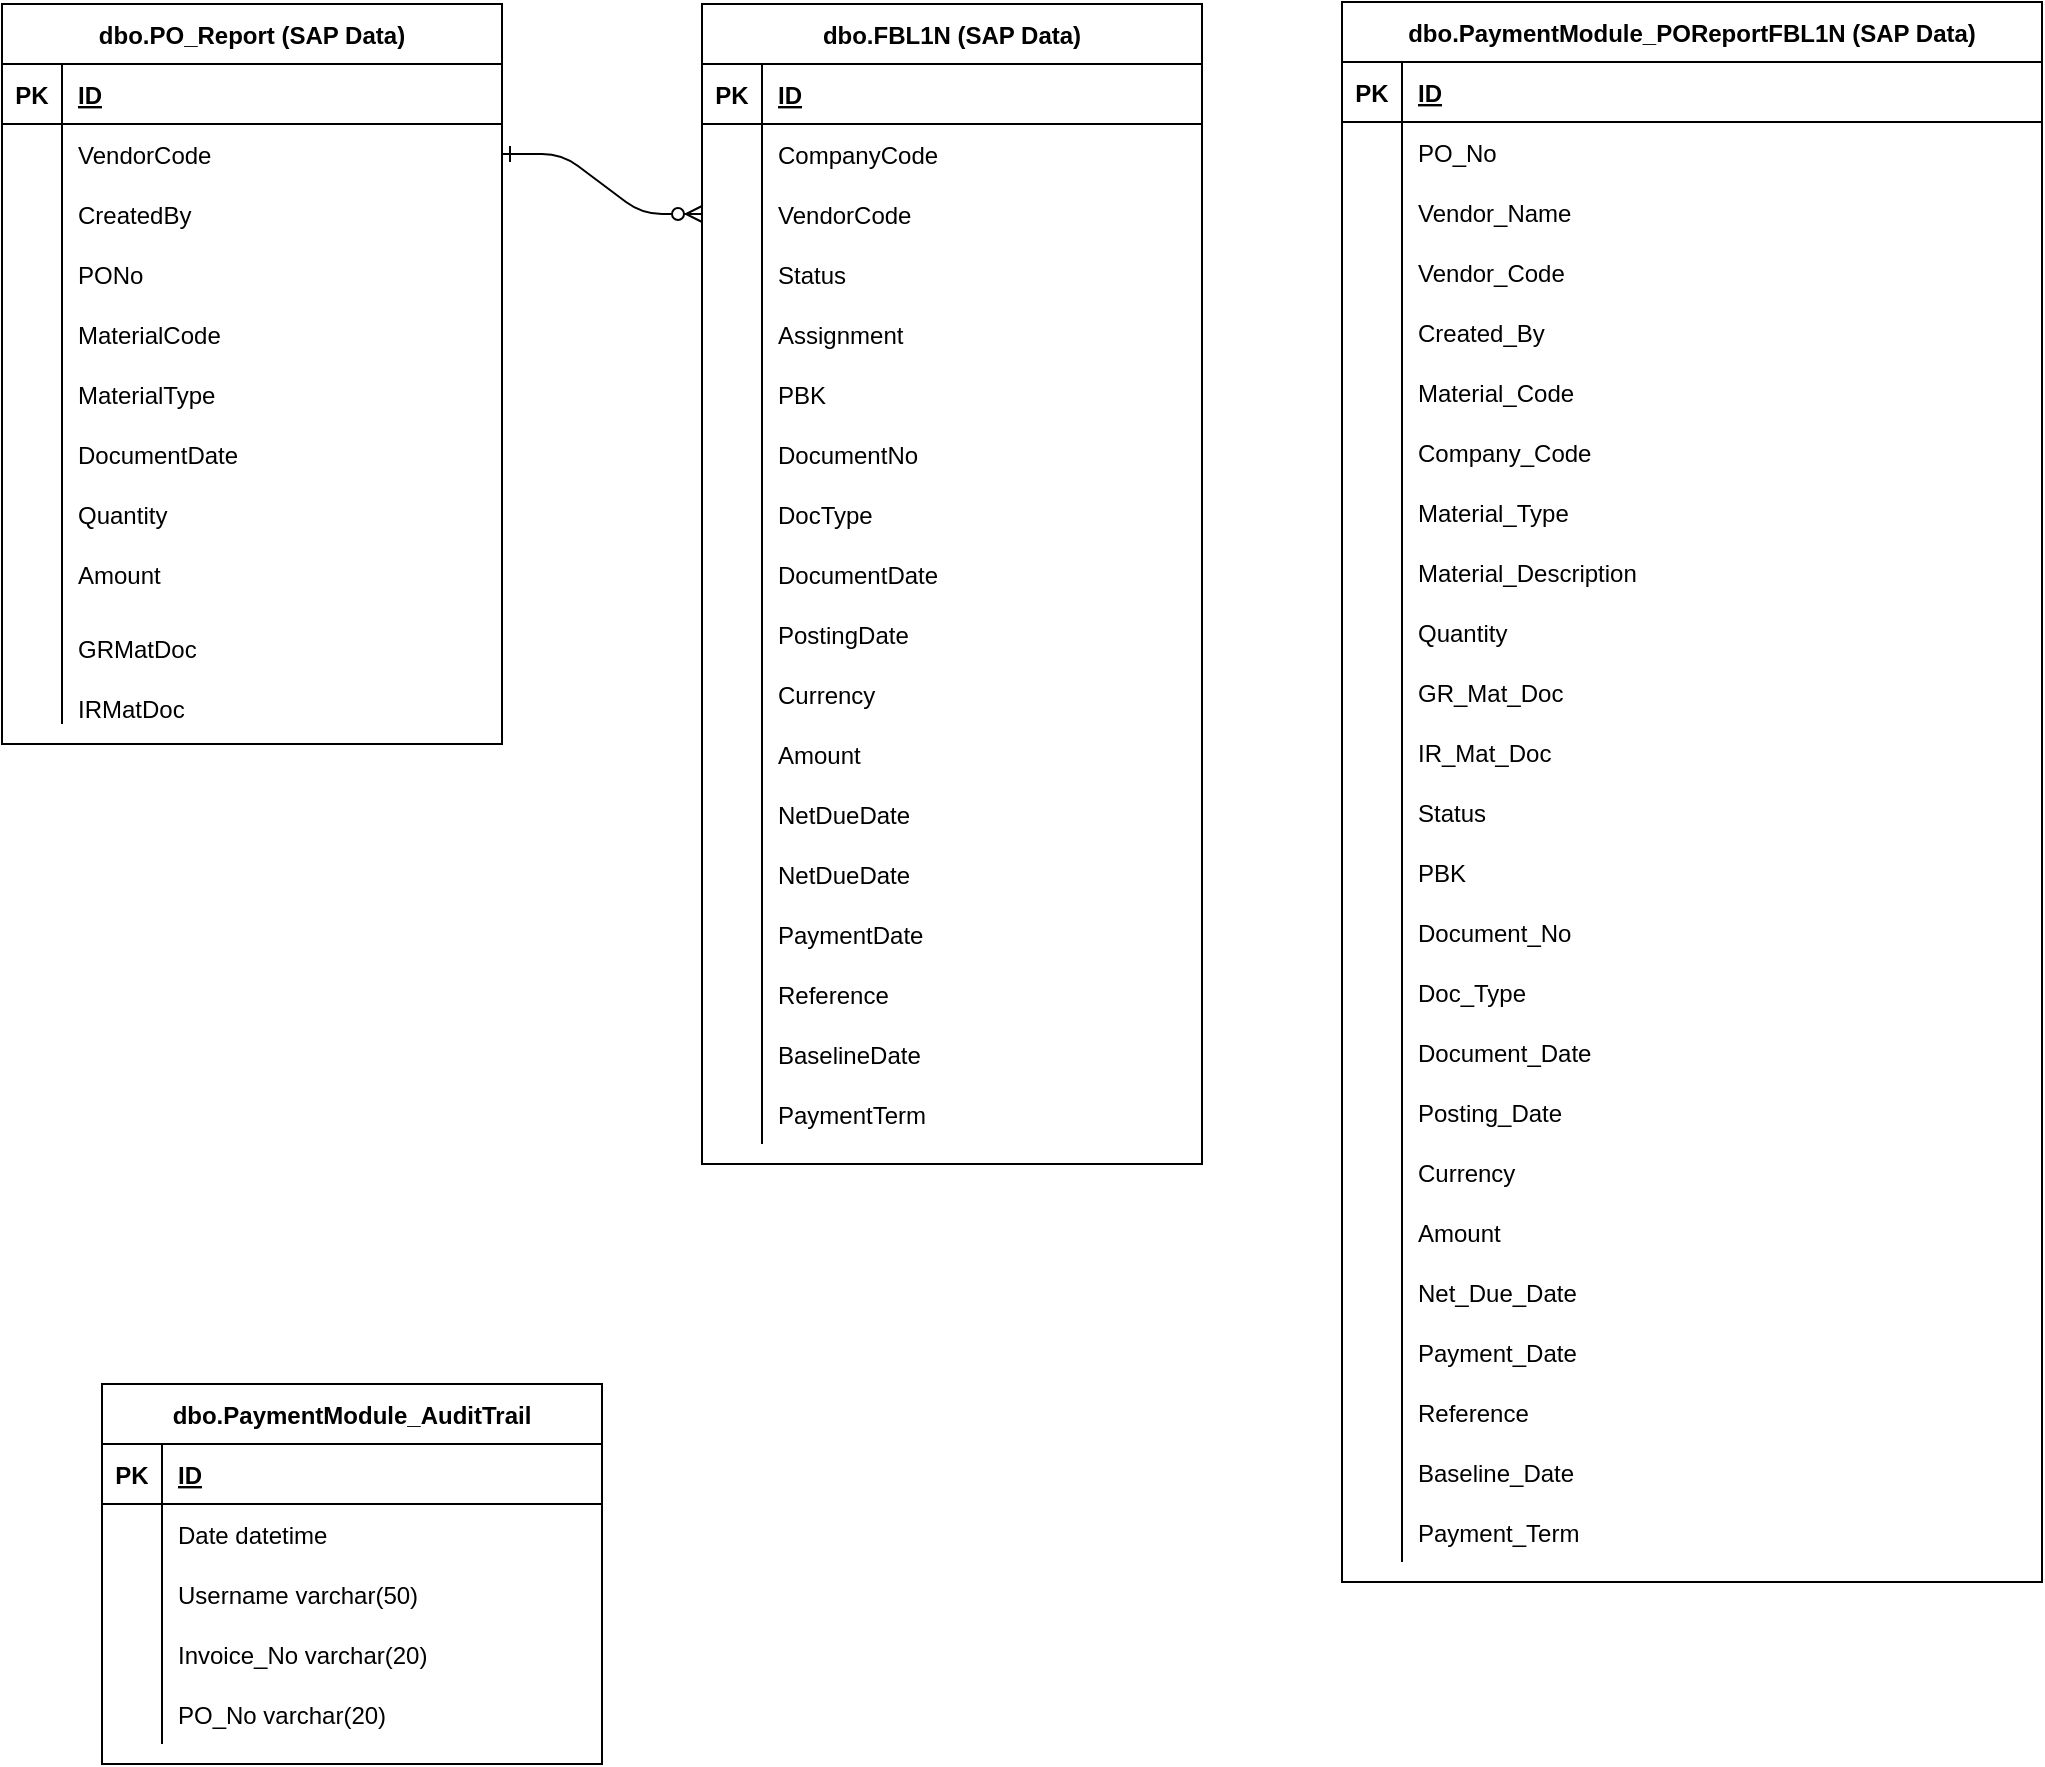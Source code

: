 <mxfile version="20.5.1" type="github">
  <diagram id="R2lEEEUBdFMjLlhIrx00" name="Page-1">
    <mxGraphModel dx="1248" dy="611" grid="1" gridSize="10" guides="1" tooltips="1" connect="1" arrows="1" fold="1" page="1" pageScale="1" pageWidth="850" pageHeight="1100" math="0" shadow="0" extFonts="Permanent Marker^https://fonts.googleapis.com/css?family=Permanent+Marker">
      <root>
        <mxCell id="0" />
        <mxCell id="1" parent="0" />
        <mxCell id="C-vyLk0tnHw3VtMMgP7b-23" value="dbo.PaymentModule_AuditTrail" style="shape=table;startSize=30;container=1;collapsible=1;childLayout=tableLayout;fixedRows=1;rowLines=0;fontStyle=1;align=center;resizeLast=1;" parent="1" vertex="1">
          <mxGeometry x="70" y="710" width="250" height="190" as="geometry" />
        </mxCell>
        <mxCell id="C-vyLk0tnHw3VtMMgP7b-24" value="" style="shape=partialRectangle;collapsible=0;dropTarget=0;pointerEvents=0;fillColor=none;points=[[0,0.5],[1,0.5]];portConstraint=eastwest;top=0;left=0;right=0;bottom=1;" parent="C-vyLk0tnHw3VtMMgP7b-23" vertex="1">
          <mxGeometry y="30" width="250" height="30" as="geometry" />
        </mxCell>
        <mxCell id="C-vyLk0tnHw3VtMMgP7b-25" value="PK" style="shape=partialRectangle;overflow=hidden;connectable=0;fillColor=none;top=0;left=0;bottom=0;right=0;fontStyle=1;" parent="C-vyLk0tnHw3VtMMgP7b-24" vertex="1">
          <mxGeometry width="30" height="30" as="geometry">
            <mxRectangle width="30" height="30" as="alternateBounds" />
          </mxGeometry>
        </mxCell>
        <mxCell id="C-vyLk0tnHw3VtMMgP7b-26" value="ID" style="shape=partialRectangle;overflow=hidden;connectable=0;fillColor=none;top=0;left=0;bottom=0;right=0;align=left;spacingLeft=6;fontStyle=5;" parent="C-vyLk0tnHw3VtMMgP7b-24" vertex="1">
          <mxGeometry x="30" width="220" height="30" as="geometry">
            <mxRectangle width="220" height="30" as="alternateBounds" />
          </mxGeometry>
        </mxCell>
        <mxCell id="JhXt-5PbK50FJARaPi_n-2" value="" style="shape=partialRectangle;collapsible=0;dropTarget=0;pointerEvents=0;fillColor=none;points=[[0,0.5],[1,0.5]];portConstraint=eastwest;top=0;left=0;right=0;bottom=0;" parent="C-vyLk0tnHw3VtMMgP7b-23" vertex="1">
          <mxGeometry y="60" width="250" height="30" as="geometry" />
        </mxCell>
        <mxCell id="JhXt-5PbK50FJARaPi_n-3" value="" style="shape=partialRectangle;overflow=hidden;connectable=0;fillColor=none;top=0;left=0;bottom=0;right=0;" parent="JhXt-5PbK50FJARaPi_n-2" vertex="1">
          <mxGeometry width="30" height="30" as="geometry">
            <mxRectangle width="30" height="30" as="alternateBounds" />
          </mxGeometry>
        </mxCell>
        <mxCell id="JhXt-5PbK50FJARaPi_n-4" value="Date datetime" style="shape=partialRectangle;overflow=hidden;connectable=0;fillColor=none;top=0;left=0;bottom=0;right=0;align=left;spacingLeft=6;" parent="JhXt-5PbK50FJARaPi_n-2" vertex="1">
          <mxGeometry x="30" width="220" height="30" as="geometry">
            <mxRectangle width="220" height="30" as="alternateBounds" />
          </mxGeometry>
        </mxCell>
        <mxCell id="JhXt-5PbK50FJARaPi_n-5" value="" style="shape=partialRectangle;collapsible=0;dropTarget=0;pointerEvents=0;fillColor=none;points=[[0,0.5],[1,0.5]];portConstraint=eastwest;top=0;left=0;right=0;bottom=0;" parent="C-vyLk0tnHw3VtMMgP7b-23" vertex="1">
          <mxGeometry y="90" width="250" height="30" as="geometry" />
        </mxCell>
        <mxCell id="JhXt-5PbK50FJARaPi_n-6" value="" style="shape=partialRectangle;overflow=hidden;connectable=0;fillColor=none;top=0;left=0;bottom=0;right=0;" parent="JhXt-5PbK50FJARaPi_n-5" vertex="1">
          <mxGeometry width="30" height="30" as="geometry">
            <mxRectangle width="30" height="30" as="alternateBounds" />
          </mxGeometry>
        </mxCell>
        <mxCell id="JhXt-5PbK50FJARaPi_n-7" value="Username varchar(50)" style="shape=partialRectangle;overflow=hidden;connectable=0;fillColor=none;top=0;left=0;bottom=0;right=0;align=left;spacingLeft=6;" parent="JhXt-5PbK50FJARaPi_n-5" vertex="1">
          <mxGeometry x="30" width="220" height="30" as="geometry">
            <mxRectangle width="220" height="30" as="alternateBounds" />
          </mxGeometry>
        </mxCell>
        <mxCell id="JhXt-5PbK50FJARaPi_n-8" value="" style="shape=partialRectangle;collapsible=0;dropTarget=0;pointerEvents=0;fillColor=none;points=[[0,0.5],[1,0.5]];portConstraint=eastwest;top=0;left=0;right=0;bottom=0;" parent="C-vyLk0tnHw3VtMMgP7b-23" vertex="1">
          <mxGeometry y="120" width="250" height="30" as="geometry" />
        </mxCell>
        <mxCell id="JhXt-5PbK50FJARaPi_n-9" value="" style="shape=partialRectangle;overflow=hidden;connectable=0;fillColor=none;top=0;left=0;bottom=0;right=0;" parent="JhXt-5PbK50FJARaPi_n-8" vertex="1">
          <mxGeometry width="30" height="30" as="geometry">
            <mxRectangle width="30" height="30" as="alternateBounds" />
          </mxGeometry>
        </mxCell>
        <mxCell id="JhXt-5PbK50FJARaPi_n-10" value="Invoice_No varchar(20)" style="shape=partialRectangle;overflow=hidden;connectable=0;fillColor=none;top=0;left=0;bottom=0;right=0;align=left;spacingLeft=6;" parent="JhXt-5PbK50FJARaPi_n-8" vertex="1">
          <mxGeometry x="30" width="220" height="30" as="geometry">
            <mxRectangle width="220" height="30" as="alternateBounds" />
          </mxGeometry>
        </mxCell>
        <mxCell id="JhXt-5PbK50FJARaPi_n-11" value="" style="shape=partialRectangle;collapsible=0;dropTarget=0;pointerEvents=0;fillColor=none;points=[[0,0.5],[1,0.5]];portConstraint=eastwest;top=0;left=0;right=0;bottom=0;" parent="C-vyLk0tnHw3VtMMgP7b-23" vertex="1">
          <mxGeometry y="150" width="250" height="30" as="geometry" />
        </mxCell>
        <mxCell id="JhXt-5PbK50FJARaPi_n-12" value="" style="shape=partialRectangle;overflow=hidden;connectable=0;fillColor=none;top=0;left=0;bottom=0;right=0;" parent="JhXt-5PbK50FJARaPi_n-11" vertex="1">
          <mxGeometry width="30" height="30" as="geometry">
            <mxRectangle width="30" height="30" as="alternateBounds" />
          </mxGeometry>
        </mxCell>
        <mxCell id="JhXt-5PbK50FJARaPi_n-13" value="PO_No varchar(20)" style="shape=partialRectangle;overflow=hidden;connectable=0;fillColor=none;top=0;left=0;bottom=0;right=0;align=left;spacingLeft=6;" parent="JhXt-5PbK50FJARaPi_n-11" vertex="1">
          <mxGeometry x="30" width="220" height="30" as="geometry">
            <mxRectangle width="220" height="30" as="alternateBounds" />
          </mxGeometry>
        </mxCell>
        <mxCell id="FwIzy6FlJB1ONGL9KVnS-1" value="dbo.PO_Report (SAP Data)" style="shape=table;startSize=30;container=1;collapsible=1;childLayout=tableLayout;fixedRows=1;rowLines=0;fontStyle=1;align=center;resizeLast=1;" parent="1" vertex="1">
          <mxGeometry x="20" y="20" width="250" height="370" as="geometry" />
        </mxCell>
        <mxCell id="FwIzy6FlJB1ONGL9KVnS-2" value="" style="shape=partialRectangle;collapsible=0;dropTarget=0;pointerEvents=0;fillColor=none;points=[[0,0.5],[1,0.5]];portConstraint=eastwest;top=0;left=0;right=0;bottom=1;" parent="FwIzy6FlJB1ONGL9KVnS-1" vertex="1">
          <mxGeometry y="30" width="250" height="30" as="geometry" />
        </mxCell>
        <mxCell id="FwIzy6FlJB1ONGL9KVnS-3" value="PK" style="shape=partialRectangle;overflow=hidden;connectable=0;fillColor=none;top=0;left=0;bottom=0;right=0;fontStyle=1;" parent="FwIzy6FlJB1ONGL9KVnS-2" vertex="1">
          <mxGeometry width="30" height="30" as="geometry">
            <mxRectangle width="30" height="30" as="alternateBounds" />
          </mxGeometry>
        </mxCell>
        <mxCell id="FwIzy6FlJB1ONGL9KVnS-4" value="ID" style="shape=partialRectangle;overflow=hidden;connectable=0;fillColor=none;top=0;left=0;bottom=0;right=0;align=left;spacingLeft=6;fontStyle=5;" parent="FwIzy6FlJB1ONGL9KVnS-2" vertex="1">
          <mxGeometry x="30" width="220" height="30" as="geometry">
            <mxRectangle width="220" height="30" as="alternateBounds" />
          </mxGeometry>
        </mxCell>
        <mxCell id="FwIzy6FlJB1ONGL9KVnS-5" value="" style="shape=partialRectangle;collapsible=0;dropTarget=0;pointerEvents=0;fillColor=none;points=[[0,0.5],[1,0.5]];portConstraint=eastwest;top=0;left=0;right=0;bottom=0;" parent="FwIzy6FlJB1ONGL9KVnS-1" vertex="1">
          <mxGeometry y="60" width="250" height="30" as="geometry" />
        </mxCell>
        <mxCell id="FwIzy6FlJB1ONGL9KVnS-6" value="" style="shape=partialRectangle;overflow=hidden;connectable=0;fillColor=none;top=0;left=0;bottom=0;right=0;" parent="FwIzy6FlJB1ONGL9KVnS-5" vertex="1">
          <mxGeometry width="30" height="30" as="geometry">
            <mxRectangle width="30" height="30" as="alternateBounds" />
          </mxGeometry>
        </mxCell>
        <mxCell id="FwIzy6FlJB1ONGL9KVnS-7" value="VendorCode" style="shape=partialRectangle;overflow=hidden;connectable=0;fillColor=none;top=0;left=0;bottom=0;right=0;align=left;spacingLeft=6;" parent="FwIzy6FlJB1ONGL9KVnS-5" vertex="1">
          <mxGeometry x="30" width="220" height="30" as="geometry">
            <mxRectangle width="220" height="30" as="alternateBounds" />
          </mxGeometry>
        </mxCell>
        <mxCell id="FwIzy6FlJB1ONGL9KVnS-9" value="" style="shape=partialRectangle;collapsible=0;dropTarget=0;pointerEvents=0;fillColor=none;points=[[0,0.5],[1,0.5]];portConstraint=eastwest;top=0;left=0;right=0;bottom=0;" parent="FwIzy6FlJB1ONGL9KVnS-1" vertex="1">
          <mxGeometry y="90" width="250" height="30" as="geometry" />
        </mxCell>
        <mxCell id="FwIzy6FlJB1ONGL9KVnS-10" value="" style="shape=partialRectangle;overflow=hidden;connectable=0;fillColor=none;top=0;left=0;bottom=0;right=0;" parent="FwIzy6FlJB1ONGL9KVnS-9" vertex="1">
          <mxGeometry width="30" height="30" as="geometry">
            <mxRectangle width="30" height="30" as="alternateBounds" />
          </mxGeometry>
        </mxCell>
        <mxCell id="FwIzy6FlJB1ONGL9KVnS-11" value="CreatedBy" style="shape=partialRectangle;overflow=hidden;connectable=0;fillColor=none;top=0;left=0;bottom=0;right=0;align=left;spacingLeft=6;" parent="FwIzy6FlJB1ONGL9KVnS-9" vertex="1">
          <mxGeometry x="30" width="220" height="30" as="geometry">
            <mxRectangle width="220" height="30" as="alternateBounds" />
          </mxGeometry>
        </mxCell>
        <mxCell id="FwIzy6FlJB1ONGL9KVnS-12" value="" style="shape=partialRectangle;collapsible=0;dropTarget=0;pointerEvents=0;fillColor=none;points=[[0,0.5],[1,0.5]];portConstraint=eastwest;top=0;left=0;right=0;bottom=0;" parent="FwIzy6FlJB1ONGL9KVnS-1" vertex="1">
          <mxGeometry y="120" width="250" height="30" as="geometry" />
        </mxCell>
        <mxCell id="FwIzy6FlJB1ONGL9KVnS-13" value="" style="shape=partialRectangle;overflow=hidden;connectable=0;fillColor=none;top=0;left=0;bottom=0;right=0;" parent="FwIzy6FlJB1ONGL9KVnS-12" vertex="1">
          <mxGeometry width="30" height="30" as="geometry">
            <mxRectangle width="30" height="30" as="alternateBounds" />
          </mxGeometry>
        </mxCell>
        <mxCell id="FwIzy6FlJB1ONGL9KVnS-14" value="PONo" style="shape=partialRectangle;overflow=hidden;connectable=0;fillColor=none;top=0;left=0;bottom=0;right=0;align=left;spacingLeft=6;" parent="FwIzy6FlJB1ONGL9KVnS-12" vertex="1">
          <mxGeometry x="30" width="220" height="30" as="geometry">
            <mxRectangle width="220" height="30" as="alternateBounds" />
          </mxGeometry>
        </mxCell>
        <mxCell id="FwIzy6FlJB1ONGL9KVnS-15" value="" style="shape=partialRectangle;collapsible=0;dropTarget=0;pointerEvents=0;fillColor=none;points=[[0,0.5],[1,0.5]];portConstraint=eastwest;top=0;left=0;right=0;bottom=0;" parent="FwIzy6FlJB1ONGL9KVnS-1" vertex="1">
          <mxGeometry y="150" width="250" height="30" as="geometry" />
        </mxCell>
        <mxCell id="FwIzy6FlJB1ONGL9KVnS-16" value="" style="shape=partialRectangle;overflow=hidden;connectable=0;fillColor=none;top=0;left=0;bottom=0;right=0;" parent="FwIzy6FlJB1ONGL9KVnS-15" vertex="1">
          <mxGeometry width="30" height="30" as="geometry">
            <mxRectangle width="30" height="30" as="alternateBounds" />
          </mxGeometry>
        </mxCell>
        <mxCell id="FwIzy6FlJB1ONGL9KVnS-17" value="MaterialCode" style="shape=partialRectangle;overflow=hidden;connectable=0;fillColor=none;top=0;left=0;bottom=0;right=0;align=left;spacingLeft=6;" parent="FwIzy6FlJB1ONGL9KVnS-15" vertex="1">
          <mxGeometry x="30" width="220" height="30" as="geometry">
            <mxRectangle width="220" height="30" as="alternateBounds" />
          </mxGeometry>
        </mxCell>
        <mxCell id="FwIzy6FlJB1ONGL9KVnS-18" value="" style="shape=partialRectangle;collapsible=0;dropTarget=0;pointerEvents=0;fillColor=none;points=[[0,0.5],[1,0.5]];portConstraint=eastwest;top=0;left=0;right=0;bottom=0;" parent="FwIzy6FlJB1ONGL9KVnS-1" vertex="1">
          <mxGeometry y="180" width="250" height="30" as="geometry" />
        </mxCell>
        <mxCell id="FwIzy6FlJB1ONGL9KVnS-19" value="" style="shape=partialRectangle;overflow=hidden;connectable=0;fillColor=none;top=0;left=0;bottom=0;right=0;" parent="FwIzy6FlJB1ONGL9KVnS-18" vertex="1">
          <mxGeometry width="30" height="30" as="geometry">
            <mxRectangle width="30" height="30" as="alternateBounds" />
          </mxGeometry>
        </mxCell>
        <mxCell id="FwIzy6FlJB1ONGL9KVnS-20" value="MaterialType" style="shape=partialRectangle;overflow=hidden;connectable=0;fillColor=none;top=0;left=0;bottom=0;right=0;align=left;spacingLeft=6;" parent="FwIzy6FlJB1ONGL9KVnS-18" vertex="1">
          <mxGeometry x="30" width="220" height="30" as="geometry">
            <mxRectangle width="220" height="30" as="alternateBounds" />
          </mxGeometry>
        </mxCell>
        <mxCell id="FwIzy6FlJB1ONGL9KVnS-21" value="" style="shape=partialRectangle;collapsible=0;dropTarget=0;pointerEvents=0;fillColor=none;points=[[0,0.5],[1,0.5]];portConstraint=eastwest;top=0;left=0;right=0;bottom=0;" parent="FwIzy6FlJB1ONGL9KVnS-1" vertex="1">
          <mxGeometry y="210" width="250" height="30" as="geometry" />
        </mxCell>
        <mxCell id="FwIzy6FlJB1ONGL9KVnS-22" value="" style="shape=partialRectangle;overflow=hidden;connectable=0;fillColor=none;top=0;left=0;bottom=0;right=0;" parent="FwIzy6FlJB1ONGL9KVnS-21" vertex="1">
          <mxGeometry width="30" height="30" as="geometry">
            <mxRectangle width="30" height="30" as="alternateBounds" />
          </mxGeometry>
        </mxCell>
        <mxCell id="FwIzy6FlJB1ONGL9KVnS-23" value="DocumentDate" style="shape=partialRectangle;overflow=hidden;connectable=0;fillColor=none;top=0;left=0;bottom=0;right=0;align=left;spacingLeft=6;" parent="FwIzy6FlJB1ONGL9KVnS-21" vertex="1">
          <mxGeometry x="30" width="220" height="30" as="geometry">
            <mxRectangle width="220" height="30" as="alternateBounds" />
          </mxGeometry>
        </mxCell>
        <mxCell id="FwIzy6FlJB1ONGL9KVnS-24" value="" style="shape=partialRectangle;collapsible=0;dropTarget=0;pointerEvents=0;fillColor=none;points=[[0,0.5],[1,0.5]];portConstraint=eastwest;top=0;left=0;right=0;bottom=0;" parent="FwIzy6FlJB1ONGL9KVnS-1" vertex="1">
          <mxGeometry y="240" width="250" height="30" as="geometry" />
        </mxCell>
        <mxCell id="FwIzy6FlJB1ONGL9KVnS-25" value="" style="shape=partialRectangle;overflow=hidden;connectable=0;fillColor=none;top=0;left=0;bottom=0;right=0;" parent="FwIzy6FlJB1ONGL9KVnS-24" vertex="1">
          <mxGeometry width="30" height="30" as="geometry">
            <mxRectangle width="30" height="30" as="alternateBounds" />
          </mxGeometry>
        </mxCell>
        <mxCell id="FwIzy6FlJB1ONGL9KVnS-26" value="Quantity" style="shape=partialRectangle;overflow=hidden;connectable=0;fillColor=none;top=0;left=0;bottom=0;right=0;align=left;spacingLeft=6;" parent="FwIzy6FlJB1ONGL9KVnS-24" vertex="1">
          <mxGeometry x="30" width="220" height="30" as="geometry">
            <mxRectangle width="220" height="30" as="alternateBounds" />
          </mxGeometry>
        </mxCell>
        <mxCell id="FwIzy6FlJB1ONGL9KVnS-27" value="" style="shape=partialRectangle;collapsible=0;dropTarget=0;pointerEvents=0;fillColor=none;points=[[0,0.5],[1,0.5]];portConstraint=eastwest;top=0;left=0;right=0;bottom=0;" parent="FwIzy6FlJB1ONGL9KVnS-1" vertex="1">
          <mxGeometry y="270" width="250" height="30" as="geometry" />
        </mxCell>
        <mxCell id="FwIzy6FlJB1ONGL9KVnS-28" value="" style="shape=partialRectangle;overflow=hidden;connectable=0;fillColor=none;top=0;left=0;bottom=0;right=0;" parent="FwIzy6FlJB1ONGL9KVnS-27" vertex="1">
          <mxGeometry width="30" height="30" as="geometry">
            <mxRectangle width="30" height="30" as="alternateBounds" />
          </mxGeometry>
        </mxCell>
        <mxCell id="FwIzy6FlJB1ONGL9KVnS-29" value="Amount" style="shape=partialRectangle;overflow=hidden;connectable=0;fillColor=none;top=0;left=0;bottom=0;right=0;align=left;spacingLeft=6;" parent="FwIzy6FlJB1ONGL9KVnS-27" vertex="1">
          <mxGeometry x="30" width="220" height="30" as="geometry">
            <mxRectangle width="220" height="30" as="alternateBounds" />
          </mxGeometry>
        </mxCell>
        <mxCell id="FwIzy6FlJB1ONGL9KVnS-30" value="" style="shape=partialRectangle;collapsible=0;dropTarget=0;pointerEvents=0;fillColor=none;points=[[0,0.5],[1,0.5]];portConstraint=eastwest;top=0;left=0;right=0;bottom=0;" parent="FwIzy6FlJB1ONGL9KVnS-1" vertex="1">
          <mxGeometry y="300" width="250" height="30" as="geometry" />
        </mxCell>
        <mxCell id="FwIzy6FlJB1ONGL9KVnS-31" value="" style="shape=partialRectangle;overflow=hidden;connectable=0;fillColor=none;top=0;left=0;bottom=0;right=0;" parent="FwIzy6FlJB1ONGL9KVnS-30" vertex="1">
          <mxGeometry width="30" height="30" as="geometry">
            <mxRectangle width="30" height="30" as="alternateBounds" />
          </mxGeometry>
        </mxCell>
        <mxCell id="FwIzy6FlJB1ONGL9KVnS-32" value="&#xa;GRMatDoc &#xa;" style="shape=partialRectangle;overflow=hidden;connectable=0;fillColor=none;top=0;left=0;bottom=0;right=0;align=left;spacingLeft=6;" parent="FwIzy6FlJB1ONGL9KVnS-30" vertex="1">
          <mxGeometry x="30" width="220" height="30" as="geometry">
            <mxRectangle width="220" height="30" as="alternateBounds" />
          </mxGeometry>
        </mxCell>
        <mxCell id="FwIzy6FlJB1ONGL9KVnS-33" value="" style="shape=partialRectangle;collapsible=0;dropTarget=0;pointerEvents=0;fillColor=none;points=[[0,0.5],[1,0.5]];portConstraint=eastwest;top=0;left=0;right=0;bottom=0;" parent="FwIzy6FlJB1ONGL9KVnS-1" vertex="1">
          <mxGeometry y="330" width="250" height="30" as="geometry" />
        </mxCell>
        <mxCell id="FwIzy6FlJB1ONGL9KVnS-34" value="" style="shape=partialRectangle;overflow=hidden;connectable=0;fillColor=none;top=0;left=0;bottom=0;right=0;" parent="FwIzy6FlJB1ONGL9KVnS-33" vertex="1">
          <mxGeometry width="30" height="30" as="geometry">
            <mxRectangle width="30" height="30" as="alternateBounds" />
          </mxGeometry>
        </mxCell>
        <mxCell id="FwIzy6FlJB1ONGL9KVnS-35" value="&#xa;IRMatDoc" style="shape=partialRectangle;overflow=hidden;connectable=0;fillColor=none;top=0;left=0;bottom=0;right=0;align=left;spacingLeft=6;" parent="FwIzy6FlJB1ONGL9KVnS-33" vertex="1">
          <mxGeometry x="30" width="220" height="30" as="geometry">
            <mxRectangle width="220" height="30" as="alternateBounds" />
          </mxGeometry>
        </mxCell>
        <mxCell id="FwIzy6FlJB1ONGL9KVnS-36" value="dbo.FBL1N (SAP Data)" style="shape=table;startSize=30;container=1;collapsible=1;childLayout=tableLayout;fixedRows=1;rowLines=0;fontStyle=1;align=center;resizeLast=1;" parent="1" vertex="1">
          <mxGeometry x="370" y="20" width="250" height="580" as="geometry" />
        </mxCell>
        <mxCell id="FwIzy6FlJB1ONGL9KVnS-37" value="" style="shape=partialRectangle;collapsible=0;dropTarget=0;pointerEvents=0;fillColor=none;points=[[0,0.5],[1,0.5]];portConstraint=eastwest;top=0;left=0;right=0;bottom=1;" parent="FwIzy6FlJB1ONGL9KVnS-36" vertex="1">
          <mxGeometry y="30" width="250" height="30" as="geometry" />
        </mxCell>
        <mxCell id="FwIzy6FlJB1ONGL9KVnS-38" value="PK" style="shape=partialRectangle;overflow=hidden;connectable=0;fillColor=none;top=0;left=0;bottom=0;right=0;fontStyle=1;" parent="FwIzy6FlJB1ONGL9KVnS-37" vertex="1">
          <mxGeometry width="30" height="30" as="geometry">
            <mxRectangle width="30" height="30" as="alternateBounds" />
          </mxGeometry>
        </mxCell>
        <mxCell id="FwIzy6FlJB1ONGL9KVnS-39" value="ID" style="shape=partialRectangle;overflow=hidden;connectable=0;fillColor=none;top=0;left=0;bottom=0;right=0;align=left;spacingLeft=6;fontStyle=5;" parent="FwIzy6FlJB1ONGL9KVnS-37" vertex="1">
          <mxGeometry x="30" width="220" height="30" as="geometry">
            <mxRectangle width="220" height="30" as="alternateBounds" />
          </mxGeometry>
        </mxCell>
        <mxCell id="FwIzy6FlJB1ONGL9KVnS-40" value="" style="shape=partialRectangle;collapsible=0;dropTarget=0;pointerEvents=0;fillColor=none;points=[[0,0.5],[1,0.5]];portConstraint=eastwest;top=0;left=0;right=0;bottom=0;" parent="FwIzy6FlJB1ONGL9KVnS-36" vertex="1">
          <mxGeometry y="60" width="250" height="30" as="geometry" />
        </mxCell>
        <mxCell id="FwIzy6FlJB1ONGL9KVnS-41" value="" style="shape=partialRectangle;overflow=hidden;connectable=0;fillColor=none;top=0;left=0;bottom=0;right=0;" parent="FwIzy6FlJB1ONGL9KVnS-40" vertex="1">
          <mxGeometry width="30" height="30" as="geometry">
            <mxRectangle width="30" height="30" as="alternateBounds" />
          </mxGeometry>
        </mxCell>
        <mxCell id="FwIzy6FlJB1ONGL9KVnS-42" value="CompanyCode" style="shape=partialRectangle;overflow=hidden;connectable=0;fillColor=none;top=0;left=0;bottom=0;right=0;align=left;spacingLeft=6;" parent="FwIzy6FlJB1ONGL9KVnS-40" vertex="1">
          <mxGeometry x="30" width="220" height="30" as="geometry">
            <mxRectangle width="220" height="30" as="alternateBounds" />
          </mxGeometry>
        </mxCell>
        <mxCell id="FwIzy6FlJB1ONGL9KVnS-43" value="" style="shape=partialRectangle;collapsible=0;dropTarget=0;pointerEvents=0;fillColor=none;points=[[0,0.5],[1,0.5]];portConstraint=eastwest;top=0;left=0;right=0;bottom=0;movable=0;resizable=0;rotatable=0;deletable=0;editable=0;connectable=0;" parent="FwIzy6FlJB1ONGL9KVnS-36" vertex="1">
          <mxGeometry y="90" width="250" height="30" as="geometry" />
        </mxCell>
        <mxCell id="FwIzy6FlJB1ONGL9KVnS-44" value="" style="shape=partialRectangle;overflow=hidden;connectable=0;fillColor=none;top=0;left=0;bottom=0;right=0;" parent="FwIzy6FlJB1ONGL9KVnS-43" vertex="1">
          <mxGeometry width="30" height="30" as="geometry">
            <mxRectangle width="30" height="30" as="alternateBounds" />
          </mxGeometry>
        </mxCell>
        <mxCell id="FwIzy6FlJB1ONGL9KVnS-45" value="VendorCode" style="shape=partialRectangle;overflow=hidden;connectable=0;fillColor=none;top=0;left=0;bottom=0;right=0;align=left;spacingLeft=6;" parent="FwIzy6FlJB1ONGL9KVnS-43" vertex="1">
          <mxGeometry x="30" width="220" height="30" as="geometry">
            <mxRectangle width="220" height="30" as="alternateBounds" />
          </mxGeometry>
        </mxCell>
        <mxCell id="FwIzy6FlJB1ONGL9KVnS-46" value="" style="shape=partialRectangle;collapsible=0;dropTarget=0;pointerEvents=0;fillColor=none;points=[[0,0.5],[1,0.5]];portConstraint=eastwest;top=0;left=0;right=0;bottom=0;" parent="FwIzy6FlJB1ONGL9KVnS-36" vertex="1">
          <mxGeometry y="120" width="250" height="30" as="geometry" />
        </mxCell>
        <mxCell id="FwIzy6FlJB1ONGL9KVnS-47" value="" style="shape=partialRectangle;overflow=hidden;connectable=0;fillColor=none;top=0;left=0;bottom=0;right=0;" parent="FwIzy6FlJB1ONGL9KVnS-46" vertex="1">
          <mxGeometry width="30" height="30" as="geometry">
            <mxRectangle width="30" height="30" as="alternateBounds" />
          </mxGeometry>
        </mxCell>
        <mxCell id="FwIzy6FlJB1ONGL9KVnS-48" value="Status" style="shape=partialRectangle;overflow=hidden;connectable=0;fillColor=none;top=0;left=0;bottom=0;right=0;align=left;spacingLeft=6;" parent="FwIzy6FlJB1ONGL9KVnS-46" vertex="1">
          <mxGeometry x="30" width="220" height="30" as="geometry">
            <mxRectangle width="220" height="30" as="alternateBounds" />
          </mxGeometry>
        </mxCell>
        <mxCell id="FwIzy6FlJB1ONGL9KVnS-49" value="" style="shape=partialRectangle;collapsible=0;dropTarget=0;pointerEvents=0;fillColor=none;points=[[0,0.5],[1,0.5]];portConstraint=eastwest;top=0;left=0;right=0;bottom=0;" parent="FwIzy6FlJB1ONGL9KVnS-36" vertex="1">
          <mxGeometry y="150" width="250" height="30" as="geometry" />
        </mxCell>
        <mxCell id="FwIzy6FlJB1ONGL9KVnS-50" value="" style="shape=partialRectangle;overflow=hidden;connectable=0;fillColor=none;top=0;left=0;bottom=0;right=0;" parent="FwIzy6FlJB1ONGL9KVnS-49" vertex="1">
          <mxGeometry width="30" height="30" as="geometry">
            <mxRectangle width="30" height="30" as="alternateBounds" />
          </mxGeometry>
        </mxCell>
        <mxCell id="FwIzy6FlJB1ONGL9KVnS-51" value="Assignment" style="shape=partialRectangle;overflow=hidden;connectable=0;fillColor=none;top=0;left=0;bottom=0;right=0;align=left;spacingLeft=6;" parent="FwIzy6FlJB1ONGL9KVnS-49" vertex="1">
          <mxGeometry x="30" width="220" height="30" as="geometry">
            <mxRectangle width="220" height="30" as="alternateBounds" />
          </mxGeometry>
        </mxCell>
        <mxCell id="FwIzy6FlJB1ONGL9KVnS-52" value="" style="shape=partialRectangle;collapsible=0;dropTarget=0;pointerEvents=0;fillColor=none;points=[[0,0.5],[1,0.5]];portConstraint=eastwest;top=0;left=0;right=0;bottom=0;" parent="FwIzy6FlJB1ONGL9KVnS-36" vertex="1">
          <mxGeometry y="180" width="250" height="30" as="geometry" />
        </mxCell>
        <mxCell id="FwIzy6FlJB1ONGL9KVnS-53" value="" style="shape=partialRectangle;overflow=hidden;connectable=0;fillColor=none;top=0;left=0;bottom=0;right=0;" parent="FwIzy6FlJB1ONGL9KVnS-52" vertex="1">
          <mxGeometry width="30" height="30" as="geometry">
            <mxRectangle width="30" height="30" as="alternateBounds" />
          </mxGeometry>
        </mxCell>
        <mxCell id="FwIzy6FlJB1ONGL9KVnS-54" value="PBK" style="shape=partialRectangle;overflow=hidden;connectable=0;fillColor=none;top=0;left=0;bottom=0;right=0;align=left;spacingLeft=6;" parent="FwIzy6FlJB1ONGL9KVnS-52" vertex="1">
          <mxGeometry x="30" width="220" height="30" as="geometry">
            <mxRectangle width="220" height="30" as="alternateBounds" />
          </mxGeometry>
        </mxCell>
        <mxCell id="FwIzy6FlJB1ONGL9KVnS-55" value="" style="shape=partialRectangle;collapsible=0;dropTarget=0;pointerEvents=0;fillColor=none;points=[[0,0.5],[1,0.5]];portConstraint=eastwest;top=0;left=0;right=0;bottom=0;" parent="FwIzy6FlJB1ONGL9KVnS-36" vertex="1">
          <mxGeometry y="210" width="250" height="30" as="geometry" />
        </mxCell>
        <mxCell id="FwIzy6FlJB1ONGL9KVnS-56" value="" style="shape=partialRectangle;overflow=hidden;connectable=0;fillColor=none;top=0;left=0;bottom=0;right=0;" parent="FwIzy6FlJB1ONGL9KVnS-55" vertex="1">
          <mxGeometry width="30" height="30" as="geometry">
            <mxRectangle width="30" height="30" as="alternateBounds" />
          </mxGeometry>
        </mxCell>
        <mxCell id="FwIzy6FlJB1ONGL9KVnS-57" value="DocumentNo" style="shape=partialRectangle;overflow=hidden;connectable=0;fillColor=none;top=0;left=0;bottom=0;right=0;align=left;spacingLeft=6;" parent="FwIzy6FlJB1ONGL9KVnS-55" vertex="1">
          <mxGeometry x="30" width="220" height="30" as="geometry">
            <mxRectangle width="220" height="30" as="alternateBounds" />
          </mxGeometry>
        </mxCell>
        <mxCell id="FwIzy6FlJB1ONGL9KVnS-58" value="" style="shape=partialRectangle;collapsible=0;dropTarget=0;pointerEvents=0;fillColor=none;points=[[0,0.5],[1,0.5]];portConstraint=eastwest;top=0;left=0;right=0;bottom=0;" parent="FwIzy6FlJB1ONGL9KVnS-36" vertex="1">
          <mxGeometry y="240" width="250" height="30" as="geometry" />
        </mxCell>
        <mxCell id="FwIzy6FlJB1ONGL9KVnS-59" value="" style="shape=partialRectangle;overflow=hidden;connectable=0;fillColor=none;top=0;left=0;bottom=0;right=0;" parent="FwIzy6FlJB1ONGL9KVnS-58" vertex="1">
          <mxGeometry width="30" height="30" as="geometry">
            <mxRectangle width="30" height="30" as="alternateBounds" />
          </mxGeometry>
        </mxCell>
        <mxCell id="FwIzy6FlJB1ONGL9KVnS-60" value="DocType" style="shape=partialRectangle;overflow=hidden;connectable=0;fillColor=none;top=0;left=0;bottom=0;right=0;align=left;spacingLeft=6;" parent="FwIzy6FlJB1ONGL9KVnS-58" vertex="1">
          <mxGeometry x="30" width="220" height="30" as="geometry">
            <mxRectangle width="220" height="30" as="alternateBounds" />
          </mxGeometry>
        </mxCell>
        <mxCell id="FwIzy6FlJB1ONGL9KVnS-61" value="" style="shape=partialRectangle;collapsible=0;dropTarget=0;pointerEvents=0;fillColor=none;points=[[0,0.5],[1,0.5]];portConstraint=eastwest;top=0;left=0;right=0;bottom=0;" parent="FwIzy6FlJB1ONGL9KVnS-36" vertex="1">
          <mxGeometry y="270" width="250" height="30" as="geometry" />
        </mxCell>
        <mxCell id="FwIzy6FlJB1ONGL9KVnS-62" value="" style="shape=partialRectangle;overflow=hidden;connectable=0;fillColor=none;top=0;left=0;bottom=0;right=0;" parent="FwIzy6FlJB1ONGL9KVnS-61" vertex="1">
          <mxGeometry width="30" height="30" as="geometry">
            <mxRectangle width="30" height="30" as="alternateBounds" />
          </mxGeometry>
        </mxCell>
        <mxCell id="FwIzy6FlJB1ONGL9KVnS-63" value="DocumentDate" style="shape=partialRectangle;overflow=hidden;connectable=0;fillColor=none;top=0;left=0;bottom=0;right=0;align=left;spacingLeft=6;" parent="FwIzy6FlJB1ONGL9KVnS-61" vertex="1">
          <mxGeometry x="30" width="220" height="30" as="geometry">
            <mxRectangle width="220" height="30" as="alternateBounds" />
          </mxGeometry>
        </mxCell>
        <mxCell id="FwIzy6FlJB1ONGL9KVnS-64" value="" style="shape=partialRectangle;collapsible=0;dropTarget=0;pointerEvents=0;fillColor=none;points=[[0,0.5],[1,0.5]];portConstraint=eastwest;top=0;left=0;right=0;bottom=0;" parent="FwIzy6FlJB1ONGL9KVnS-36" vertex="1">
          <mxGeometry y="300" width="250" height="30" as="geometry" />
        </mxCell>
        <mxCell id="FwIzy6FlJB1ONGL9KVnS-65" value="" style="shape=partialRectangle;overflow=hidden;connectable=0;fillColor=none;top=0;left=0;bottom=0;right=0;" parent="FwIzy6FlJB1ONGL9KVnS-64" vertex="1">
          <mxGeometry width="30" height="30" as="geometry">
            <mxRectangle width="30" height="30" as="alternateBounds" />
          </mxGeometry>
        </mxCell>
        <mxCell id="FwIzy6FlJB1ONGL9KVnS-66" value="PostingDate" style="shape=partialRectangle;overflow=hidden;connectable=0;fillColor=none;top=0;left=0;bottom=0;right=0;align=left;spacingLeft=6;" parent="FwIzy6FlJB1ONGL9KVnS-64" vertex="1">
          <mxGeometry x="30" width="220" height="30" as="geometry">
            <mxRectangle width="220" height="30" as="alternateBounds" />
          </mxGeometry>
        </mxCell>
        <mxCell id="FwIzy6FlJB1ONGL9KVnS-67" value="" style="shape=partialRectangle;collapsible=0;dropTarget=0;pointerEvents=0;fillColor=none;points=[[0,0.5],[1,0.5]];portConstraint=eastwest;top=0;left=0;right=0;bottom=0;" parent="FwIzy6FlJB1ONGL9KVnS-36" vertex="1">
          <mxGeometry y="330" width="250" height="30" as="geometry" />
        </mxCell>
        <mxCell id="FwIzy6FlJB1ONGL9KVnS-68" value="" style="shape=partialRectangle;overflow=hidden;connectable=0;fillColor=none;top=0;left=0;bottom=0;right=0;" parent="FwIzy6FlJB1ONGL9KVnS-67" vertex="1">
          <mxGeometry width="30" height="30" as="geometry">
            <mxRectangle width="30" height="30" as="alternateBounds" />
          </mxGeometry>
        </mxCell>
        <mxCell id="FwIzy6FlJB1ONGL9KVnS-69" value="Currency" style="shape=partialRectangle;overflow=hidden;connectable=0;fillColor=none;top=0;left=0;bottom=0;right=0;align=left;spacingLeft=6;" parent="FwIzy6FlJB1ONGL9KVnS-67" vertex="1">
          <mxGeometry x="30" width="220" height="30" as="geometry">
            <mxRectangle width="220" height="30" as="alternateBounds" />
          </mxGeometry>
        </mxCell>
        <mxCell id="FwIzy6FlJB1ONGL9KVnS-70" value="" style="shape=partialRectangle;collapsible=0;dropTarget=0;pointerEvents=0;fillColor=none;points=[[0,0.5],[1,0.5]];portConstraint=eastwest;top=0;left=0;right=0;bottom=0;" parent="FwIzy6FlJB1ONGL9KVnS-36" vertex="1">
          <mxGeometry y="360" width="250" height="30" as="geometry" />
        </mxCell>
        <mxCell id="FwIzy6FlJB1ONGL9KVnS-71" value="" style="shape=partialRectangle;overflow=hidden;connectable=0;fillColor=none;top=0;left=0;bottom=0;right=0;" parent="FwIzy6FlJB1ONGL9KVnS-70" vertex="1">
          <mxGeometry width="30" height="30" as="geometry">
            <mxRectangle width="30" height="30" as="alternateBounds" />
          </mxGeometry>
        </mxCell>
        <mxCell id="FwIzy6FlJB1ONGL9KVnS-72" value="Amount" style="shape=partialRectangle;overflow=hidden;connectable=0;fillColor=none;top=0;left=0;bottom=0;right=0;align=left;spacingLeft=6;" parent="FwIzy6FlJB1ONGL9KVnS-70" vertex="1">
          <mxGeometry x="30" width="220" height="30" as="geometry">
            <mxRectangle width="220" height="30" as="alternateBounds" />
          </mxGeometry>
        </mxCell>
        <mxCell id="FwIzy6FlJB1ONGL9KVnS-73" value="" style="shape=partialRectangle;collapsible=0;dropTarget=0;pointerEvents=0;fillColor=none;points=[[0,0.5],[1,0.5]];portConstraint=eastwest;top=0;left=0;right=0;bottom=0;" parent="FwIzy6FlJB1ONGL9KVnS-36" vertex="1">
          <mxGeometry y="390" width="250" height="30" as="geometry" />
        </mxCell>
        <mxCell id="FwIzy6FlJB1ONGL9KVnS-74" value="" style="shape=partialRectangle;overflow=hidden;connectable=0;fillColor=none;top=0;left=0;bottom=0;right=0;" parent="FwIzy6FlJB1ONGL9KVnS-73" vertex="1">
          <mxGeometry width="30" height="30" as="geometry">
            <mxRectangle width="30" height="30" as="alternateBounds" />
          </mxGeometry>
        </mxCell>
        <mxCell id="FwIzy6FlJB1ONGL9KVnS-75" value="NetDueDate" style="shape=partialRectangle;overflow=hidden;connectable=0;fillColor=none;top=0;left=0;bottom=0;right=0;align=left;spacingLeft=6;" parent="FwIzy6FlJB1ONGL9KVnS-73" vertex="1">
          <mxGeometry x="30" width="220" height="30" as="geometry">
            <mxRectangle width="220" height="30" as="alternateBounds" />
          </mxGeometry>
        </mxCell>
        <mxCell id="pKaTSzXQ6KrV4oZ0-eNK-1" value="" style="shape=partialRectangle;collapsible=0;dropTarget=0;pointerEvents=0;fillColor=none;points=[[0,0.5],[1,0.5]];portConstraint=eastwest;top=0;left=0;right=0;bottom=0;" parent="FwIzy6FlJB1ONGL9KVnS-36" vertex="1">
          <mxGeometry y="420" width="250" height="30" as="geometry" />
        </mxCell>
        <mxCell id="pKaTSzXQ6KrV4oZ0-eNK-2" value="" style="shape=partialRectangle;overflow=hidden;connectable=0;fillColor=none;top=0;left=0;bottom=0;right=0;" parent="pKaTSzXQ6KrV4oZ0-eNK-1" vertex="1">
          <mxGeometry width="30" height="30" as="geometry">
            <mxRectangle width="30" height="30" as="alternateBounds" />
          </mxGeometry>
        </mxCell>
        <mxCell id="pKaTSzXQ6KrV4oZ0-eNK-3" value="NetDueDate" style="shape=partialRectangle;overflow=hidden;connectable=0;fillColor=none;top=0;left=0;bottom=0;right=0;align=left;spacingLeft=6;" parent="pKaTSzXQ6KrV4oZ0-eNK-1" vertex="1">
          <mxGeometry x="30" width="220" height="30" as="geometry">
            <mxRectangle width="220" height="30" as="alternateBounds" />
          </mxGeometry>
        </mxCell>
        <mxCell id="FwIzy6FlJB1ONGL9KVnS-76" value="" style="shape=partialRectangle;collapsible=0;dropTarget=0;pointerEvents=0;fillColor=none;points=[[0,0.5],[1,0.5]];portConstraint=eastwest;top=0;left=0;right=0;bottom=0;" parent="FwIzy6FlJB1ONGL9KVnS-36" vertex="1">
          <mxGeometry y="450" width="250" height="30" as="geometry" />
        </mxCell>
        <mxCell id="FwIzy6FlJB1ONGL9KVnS-77" value="" style="shape=partialRectangle;overflow=hidden;connectable=0;fillColor=none;top=0;left=0;bottom=0;right=0;" parent="FwIzy6FlJB1ONGL9KVnS-76" vertex="1">
          <mxGeometry width="30" height="30" as="geometry">
            <mxRectangle width="30" height="30" as="alternateBounds" />
          </mxGeometry>
        </mxCell>
        <mxCell id="FwIzy6FlJB1ONGL9KVnS-78" value="PaymentDate" style="shape=partialRectangle;overflow=hidden;connectable=0;fillColor=none;top=0;left=0;bottom=0;right=0;align=left;spacingLeft=6;" parent="FwIzy6FlJB1ONGL9KVnS-76" vertex="1">
          <mxGeometry x="30" width="220" height="30" as="geometry">
            <mxRectangle width="220" height="30" as="alternateBounds" />
          </mxGeometry>
        </mxCell>
        <mxCell id="FwIzy6FlJB1ONGL9KVnS-79" value="" style="shape=partialRectangle;collapsible=0;dropTarget=0;pointerEvents=0;fillColor=none;points=[[0,0.5],[1,0.5]];portConstraint=eastwest;top=0;left=0;right=0;bottom=0;" parent="FwIzy6FlJB1ONGL9KVnS-36" vertex="1">
          <mxGeometry y="480" width="250" height="30" as="geometry" />
        </mxCell>
        <mxCell id="FwIzy6FlJB1ONGL9KVnS-80" value="" style="shape=partialRectangle;overflow=hidden;connectable=0;fillColor=none;top=0;left=0;bottom=0;right=0;" parent="FwIzy6FlJB1ONGL9KVnS-79" vertex="1">
          <mxGeometry width="30" height="30" as="geometry">
            <mxRectangle width="30" height="30" as="alternateBounds" />
          </mxGeometry>
        </mxCell>
        <mxCell id="FwIzy6FlJB1ONGL9KVnS-81" value="Reference" style="shape=partialRectangle;overflow=hidden;connectable=0;fillColor=none;top=0;left=0;bottom=0;right=0;align=left;spacingLeft=6;" parent="FwIzy6FlJB1ONGL9KVnS-79" vertex="1">
          <mxGeometry x="30" width="220" height="30" as="geometry">
            <mxRectangle width="220" height="30" as="alternateBounds" />
          </mxGeometry>
        </mxCell>
        <mxCell id="FwIzy6FlJB1ONGL9KVnS-82" value="" style="shape=partialRectangle;collapsible=0;dropTarget=0;pointerEvents=0;fillColor=none;points=[[0,0.5],[1,0.5]];portConstraint=eastwest;top=0;left=0;right=0;bottom=0;" parent="FwIzy6FlJB1ONGL9KVnS-36" vertex="1">
          <mxGeometry y="510" width="250" height="30" as="geometry" />
        </mxCell>
        <mxCell id="FwIzy6FlJB1ONGL9KVnS-83" value="" style="shape=partialRectangle;overflow=hidden;connectable=0;fillColor=none;top=0;left=0;bottom=0;right=0;" parent="FwIzy6FlJB1ONGL9KVnS-82" vertex="1">
          <mxGeometry width="30" height="30" as="geometry">
            <mxRectangle width="30" height="30" as="alternateBounds" />
          </mxGeometry>
        </mxCell>
        <mxCell id="FwIzy6FlJB1ONGL9KVnS-84" value="BaselineDate" style="shape=partialRectangle;overflow=hidden;connectable=0;fillColor=none;top=0;left=0;bottom=0;right=0;align=left;spacingLeft=6;" parent="FwIzy6FlJB1ONGL9KVnS-82" vertex="1">
          <mxGeometry x="30" width="220" height="30" as="geometry">
            <mxRectangle width="220" height="30" as="alternateBounds" />
          </mxGeometry>
        </mxCell>
        <mxCell id="FwIzy6FlJB1ONGL9KVnS-85" value="" style="shape=partialRectangle;collapsible=0;dropTarget=0;pointerEvents=0;fillColor=none;points=[[0,0.5],[1,0.5]];portConstraint=eastwest;top=0;left=0;right=0;bottom=0;" parent="FwIzy6FlJB1ONGL9KVnS-36" vertex="1">
          <mxGeometry y="540" width="250" height="30" as="geometry" />
        </mxCell>
        <mxCell id="FwIzy6FlJB1ONGL9KVnS-86" value="" style="shape=partialRectangle;overflow=hidden;connectable=0;fillColor=none;top=0;left=0;bottom=0;right=0;" parent="FwIzy6FlJB1ONGL9KVnS-85" vertex="1">
          <mxGeometry width="30" height="30" as="geometry">
            <mxRectangle width="30" height="30" as="alternateBounds" />
          </mxGeometry>
        </mxCell>
        <mxCell id="FwIzy6FlJB1ONGL9KVnS-87" value="PaymentTerm" style="shape=partialRectangle;overflow=hidden;connectable=0;fillColor=none;top=0;left=0;bottom=0;right=0;align=left;spacingLeft=6;" parent="FwIzy6FlJB1ONGL9KVnS-85" vertex="1">
          <mxGeometry x="30" width="220" height="30" as="geometry">
            <mxRectangle width="220" height="30" as="alternateBounds" />
          </mxGeometry>
        </mxCell>
        <mxCell id="FwIzy6FlJB1ONGL9KVnS-89" value="" style="edgeStyle=entityRelationEdgeStyle;endArrow=ERzeroToMany;startArrow=ERone;endFill=1;startFill=0;exitX=1;exitY=0.5;exitDx=0;exitDy=0;entryX=0;entryY=0.5;entryDx=0;entryDy=0;" parent="1" source="FwIzy6FlJB1ONGL9KVnS-5" target="FwIzy6FlJB1ONGL9KVnS-43" edge="1">
          <mxGeometry width="100" height="100" relative="1" as="geometry">
            <mxPoint x="290" y="170" as="sourcePoint" />
            <mxPoint x="425" y="300" as="targetPoint" />
          </mxGeometry>
        </mxCell>
        <mxCell id="uncTw_ULTiU6zWVvDsby-74" value="dbo.PaymentModule_POReportFBL1N (SAP Data)" style="shape=table;startSize=30;container=1;collapsible=1;childLayout=tableLayout;fixedRows=1;rowLines=0;fontStyle=1;align=center;resizeLast=1;" vertex="1" parent="1">
          <mxGeometry x="690" y="19" width="350" height="790" as="geometry" />
        </mxCell>
        <mxCell id="uncTw_ULTiU6zWVvDsby-75" value="" style="shape=partialRectangle;collapsible=0;dropTarget=0;pointerEvents=0;fillColor=none;points=[[0,0.5],[1,0.5]];portConstraint=eastwest;top=0;left=0;right=0;bottom=1;" vertex="1" parent="uncTw_ULTiU6zWVvDsby-74">
          <mxGeometry y="30" width="350" height="30" as="geometry" />
        </mxCell>
        <mxCell id="uncTw_ULTiU6zWVvDsby-76" value="PK" style="shape=partialRectangle;overflow=hidden;connectable=0;fillColor=none;top=0;left=0;bottom=0;right=0;fontStyle=1;" vertex="1" parent="uncTw_ULTiU6zWVvDsby-75">
          <mxGeometry width="30" height="30" as="geometry">
            <mxRectangle width="30" height="30" as="alternateBounds" />
          </mxGeometry>
        </mxCell>
        <mxCell id="uncTw_ULTiU6zWVvDsby-77" value="ID" style="shape=partialRectangle;overflow=hidden;connectable=0;fillColor=none;top=0;left=0;bottom=0;right=0;align=left;spacingLeft=6;fontStyle=5;" vertex="1" parent="uncTw_ULTiU6zWVvDsby-75">
          <mxGeometry x="30" width="320" height="30" as="geometry">
            <mxRectangle width="320" height="30" as="alternateBounds" />
          </mxGeometry>
        </mxCell>
        <mxCell id="uncTw_ULTiU6zWVvDsby-78" value="" style="shape=partialRectangle;collapsible=0;dropTarget=0;pointerEvents=0;fillColor=none;points=[[0,0.5],[1,0.5]];portConstraint=eastwest;top=0;left=0;right=0;bottom=0;" vertex="1" parent="uncTw_ULTiU6zWVvDsby-74">
          <mxGeometry y="60" width="350" height="30" as="geometry" />
        </mxCell>
        <mxCell id="uncTw_ULTiU6zWVvDsby-79" value="" style="shape=partialRectangle;overflow=hidden;connectable=0;fillColor=none;top=0;left=0;bottom=0;right=0;" vertex="1" parent="uncTw_ULTiU6zWVvDsby-78">
          <mxGeometry width="30" height="30" as="geometry">
            <mxRectangle width="30" height="30" as="alternateBounds" />
          </mxGeometry>
        </mxCell>
        <mxCell id="uncTw_ULTiU6zWVvDsby-80" value="PO_No" style="shape=partialRectangle;overflow=hidden;connectable=0;fillColor=none;top=0;left=0;bottom=0;right=0;align=left;spacingLeft=6;" vertex="1" parent="uncTw_ULTiU6zWVvDsby-78">
          <mxGeometry x="30" width="320" height="30" as="geometry">
            <mxRectangle width="320" height="30" as="alternateBounds" />
          </mxGeometry>
        </mxCell>
        <mxCell id="uncTw_ULTiU6zWVvDsby-81" value="" style="shape=partialRectangle;collapsible=0;dropTarget=0;pointerEvents=0;fillColor=none;points=[[0,0.5],[1,0.5]];portConstraint=eastwest;top=0;left=0;right=0;bottom=0;" vertex="1" parent="uncTw_ULTiU6zWVvDsby-74">
          <mxGeometry y="90" width="350" height="30" as="geometry" />
        </mxCell>
        <mxCell id="uncTw_ULTiU6zWVvDsby-82" value="" style="shape=partialRectangle;overflow=hidden;connectable=0;fillColor=none;top=0;left=0;bottom=0;right=0;" vertex="1" parent="uncTw_ULTiU6zWVvDsby-81">
          <mxGeometry width="30" height="30" as="geometry">
            <mxRectangle width="30" height="30" as="alternateBounds" />
          </mxGeometry>
        </mxCell>
        <mxCell id="uncTw_ULTiU6zWVvDsby-83" value="Vendor_Name" style="shape=partialRectangle;overflow=hidden;connectable=0;fillColor=none;top=0;left=0;bottom=0;right=0;align=left;spacingLeft=6;" vertex="1" parent="uncTw_ULTiU6zWVvDsby-81">
          <mxGeometry x="30" width="320" height="30" as="geometry">
            <mxRectangle width="320" height="30" as="alternateBounds" />
          </mxGeometry>
        </mxCell>
        <mxCell id="uncTw_ULTiU6zWVvDsby-84" value="" style="shape=partialRectangle;collapsible=0;dropTarget=0;pointerEvents=0;fillColor=none;points=[[0,0.5],[1,0.5]];portConstraint=eastwest;top=0;left=0;right=0;bottom=0;movable=0;resizable=0;rotatable=0;deletable=0;editable=0;connectable=0;" vertex="1" parent="uncTw_ULTiU6zWVvDsby-74">
          <mxGeometry y="120" width="350" height="30" as="geometry" />
        </mxCell>
        <mxCell id="uncTw_ULTiU6zWVvDsby-85" value="" style="shape=partialRectangle;overflow=hidden;connectable=0;fillColor=none;top=0;left=0;bottom=0;right=0;" vertex="1" parent="uncTw_ULTiU6zWVvDsby-84">
          <mxGeometry width="30" height="30" as="geometry">
            <mxRectangle width="30" height="30" as="alternateBounds" />
          </mxGeometry>
        </mxCell>
        <mxCell id="uncTw_ULTiU6zWVvDsby-86" value="Vendor_Code" style="shape=partialRectangle;overflow=hidden;connectable=0;fillColor=none;top=0;left=0;bottom=0;right=0;align=left;spacingLeft=6;" vertex="1" parent="uncTw_ULTiU6zWVvDsby-84">
          <mxGeometry x="30" width="320" height="30" as="geometry">
            <mxRectangle width="320" height="30" as="alternateBounds" />
          </mxGeometry>
        </mxCell>
        <mxCell id="uncTw_ULTiU6zWVvDsby-157" value="" style="shape=partialRectangle;collapsible=0;dropTarget=0;pointerEvents=0;fillColor=none;points=[[0,0.5],[1,0.5]];portConstraint=eastwest;top=0;left=0;right=0;bottom=0;" vertex="1" parent="uncTw_ULTiU6zWVvDsby-74">
          <mxGeometry y="150" width="350" height="30" as="geometry" />
        </mxCell>
        <mxCell id="uncTw_ULTiU6zWVvDsby-158" value="" style="shape=partialRectangle;overflow=hidden;connectable=0;fillColor=none;top=0;left=0;bottom=0;right=0;" vertex="1" parent="uncTw_ULTiU6zWVvDsby-157">
          <mxGeometry width="30" height="30" as="geometry">
            <mxRectangle width="30" height="30" as="alternateBounds" />
          </mxGeometry>
        </mxCell>
        <mxCell id="uncTw_ULTiU6zWVvDsby-159" value="Created_By" style="shape=partialRectangle;overflow=hidden;connectable=0;fillColor=none;top=0;left=0;bottom=0;right=0;align=left;spacingLeft=6;" vertex="1" parent="uncTw_ULTiU6zWVvDsby-157">
          <mxGeometry x="30" width="320" height="30" as="geometry">
            <mxRectangle width="320" height="30" as="alternateBounds" />
          </mxGeometry>
        </mxCell>
        <mxCell id="uncTw_ULTiU6zWVvDsby-87" value="" style="shape=partialRectangle;collapsible=0;dropTarget=0;pointerEvents=0;fillColor=none;points=[[0,0.5],[1,0.5]];portConstraint=eastwest;top=0;left=0;right=0;bottom=0;" vertex="1" parent="uncTw_ULTiU6zWVvDsby-74">
          <mxGeometry y="180" width="350" height="30" as="geometry" />
        </mxCell>
        <mxCell id="uncTw_ULTiU6zWVvDsby-88" value="" style="shape=partialRectangle;overflow=hidden;connectable=0;fillColor=none;top=0;left=0;bottom=0;right=0;" vertex="1" parent="uncTw_ULTiU6zWVvDsby-87">
          <mxGeometry width="30" height="30" as="geometry">
            <mxRectangle width="30" height="30" as="alternateBounds" />
          </mxGeometry>
        </mxCell>
        <mxCell id="uncTw_ULTiU6zWVvDsby-89" value="Material_Code" style="shape=partialRectangle;overflow=hidden;connectable=0;fillColor=none;top=0;left=0;bottom=0;right=0;align=left;spacingLeft=6;" vertex="1" parent="uncTw_ULTiU6zWVvDsby-87">
          <mxGeometry x="30" width="320" height="30" as="geometry">
            <mxRectangle width="320" height="30" as="alternateBounds" />
          </mxGeometry>
        </mxCell>
        <mxCell id="uncTw_ULTiU6zWVvDsby-93" value="" style="shape=partialRectangle;collapsible=0;dropTarget=0;pointerEvents=0;fillColor=none;points=[[0,0.5],[1,0.5]];portConstraint=eastwest;top=0;left=0;right=0;bottom=0;" vertex="1" parent="uncTw_ULTiU6zWVvDsby-74">
          <mxGeometry y="210" width="350" height="30" as="geometry" />
        </mxCell>
        <mxCell id="uncTw_ULTiU6zWVvDsby-94" value="" style="shape=partialRectangle;overflow=hidden;connectable=0;fillColor=none;top=0;left=0;bottom=0;right=0;" vertex="1" parent="uncTw_ULTiU6zWVvDsby-93">
          <mxGeometry width="30" height="30" as="geometry">
            <mxRectangle width="30" height="30" as="alternateBounds" />
          </mxGeometry>
        </mxCell>
        <mxCell id="uncTw_ULTiU6zWVvDsby-95" value="Company_Code" style="shape=partialRectangle;overflow=hidden;connectable=0;fillColor=none;top=0;left=0;bottom=0;right=0;align=left;spacingLeft=6;" vertex="1" parent="uncTw_ULTiU6zWVvDsby-93">
          <mxGeometry x="30" width="320" height="30" as="geometry">
            <mxRectangle width="320" height="30" as="alternateBounds" />
          </mxGeometry>
        </mxCell>
        <mxCell id="uncTw_ULTiU6zWVvDsby-90" value="" style="shape=partialRectangle;collapsible=0;dropTarget=0;pointerEvents=0;fillColor=none;points=[[0,0.5],[1,0.5]];portConstraint=eastwest;top=0;left=0;right=0;bottom=0;" vertex="1" parent="uncTw_ULTiU6zWVvDsby-74">
          <mxGeometry y="240" width="350" height="30" as="geometry" />
        </mxCell>
        <mxCell id="uncTw_ULTiU6zWVvDsby-91" value="" style="shape=partialRectangle;overflow=hidden;connectable=0;fillColor=none;top=0;left=0;bottom=0;right=0;" vertex="1" parent="uncTw_ULTiU6zWVvDsby-90">
          <mxGeometry width="30" height="30" as="geometry">
            <mxRectangle width="30" height="30" as="alternateBounds" />
          </mxGeometry>
        </mxCell>
        <mxCell id="uncTw_ULTiU6zWVvDsby-92" value="Material_Type" style="shape=partialRectangle;overflow=hidden;connectable=0;fillColor=none;top=0;left=0;bottom=0;right=0;align=left;spacingLeft=6;" vertex="1" parent="uncTw_ULTiU6zWVvDsby-90">
          <mxGeometry x="30" width="320" height="30" as="geometry">
            <mxRectangle width="320" height="30" as="alternateBounds" />
          </mxGeometry>
        </mxCell>
        <mxCell id="uncTw_ULTiU6zWVvDsby-160" value="" style="shape=partialRectangle;collapsible=0;dropTarget=0;pointerEvents=0;fillColor=none;points=[[0,0.5],[1,0.5]];portConstraint=eastwest;top=0;left=0;right=0;bottom=0;" vertex="1" parent="uncTw_ULTiU6zWVvDsby-74">
          <mxGeometry y="270" width="350" height="30" as="geometry" />
        </mxCell>
        <mxCell id="uncTw_ULTiU6zWVvDsby-161" value="" style="shape=partialRectangle;overflow=hidden;connectable=0;fillColor=none;top=0;left=0;bottom=0;right=0;" vertex="1" parent="uncTw_ULTiU6zWVvDsby-160">
          <mxGeometry width="30" height="30" as="geometry">
            <mxRectangle width="30" height="30" as="alternateBounds" />
          </mxGeometry>
        </mxCell>
        <mxCell id="uncTw_ULTiU6zWVvDsby-162" value="Material_Description" style="shape=partialRectangle;overflow=hidden;connectable=0;fillColor=none;top=0;left=0;bottom=0;right=0;align=left;spacingLeft=6;" vertex="1" parent="uncTw_ULTiU6zWVvDsby-160">
          <mxGeometry x="30" width="320" height="30" as="geometry">
            <mxRectangle width="320" height="30" as="alternateBounds" />
          </mxGeometry>
        </mxCell>
        <mxCell id="uncTw_ULTiU6zWVvDsby-144" value="" style="shape=partialRectangle;collapsible=0;dropTarget=0;pointerEvents=0;fillColor=none;points=[[0,0.5],[1,0.5]];portConstraint=eastwest;top=0;left=0;right=0;bottom=0;" vertex="1" parent="uncTw_ULTiU6zWVvDsby-74">
          <mxGeometry y="300" width="350" height="30" as="geometry" />
        </mxCell>
        <mxCell id="uncTw_ULTiU6zWVvDsby-145" value="" style="shape=partialRectangle;overflow=hidden;connectable=0;fillColor=none;top=0;left=0;bottom=0;right=0;" vertex="1" parent="uncTw_ULTiU6zWVvDsby-144">
          <mxGeometry width="30" height="30" as="geometry">
            <mxRectangle width="30" height="30" as="alternateBounds" />
          </mxGeometry>
        </mxCell>
        <mxCell id="uncTw_ULTiU6zWVvDsby-146" value="Quantity" style="shape=partialRectangle;overflow=hidden;connectable=0;fillColor=none;top=0;left=0;bottom=0;right=0;align=left;spacingLeft=6;" vertex="1" parent="uncTw_ULTiU6zWVvDsby-144">
          <mxGeometry x="30" width="320" height="30" as="geometry">
            <mxRectangle width="320" height="30" as="alternateBounds" />
          </mxGeometry>
        </mxCell>
        <mxCell id="uncTw_ULTiU6zWVvDsby-150" value="" style="shape=partialRectangle;collapsible=0;dropTarget=0;pointerEvents=0;fillColor=none;points=[[0,0.5],[1,0.5]];portConstraint=eastwest;top=0;left=0;right=0;bottom=0;" vertex="1" parent="uncTw_ULTiU6zWVvDsby-74">
          <mxGeometry y="330" width="350" height="30" as="geometry" />
        </mxCell>
        <mxCell id="uncTw_ULTiU6zWVvDsby-151" value="" style="shape=partialRectangle;overflow=hidden;connectable=0;fillColor=none;top=0;left=0;bottom=0;right=0;" vertex="1" parent="uncTw_ULTiU6zWVvDsby-150">
          <mxGeometry width="30" height="30" as="geometry">
            <mxRectangle width="30" height="30" as="alternateBounds" />
          </mxGeometry>
        </mxCell>
        <mxCell id="uncTw_ULTiU6zWVvDsby-152" value="GR_Mat_Doc" style="shape=partialRectangle;overflow=hidden;connectable=0;fillColor=none;top=0;left=0;bottom=0;right=0;align=left;spacingLeft=6;" vertex="1" parent="uncTw_ULTiU6zWVvDsby-150">
          <mxGeometry x="30" width="320" height="30" as="geometry">
            <mxRectangle width="320" height="30" as="alternateBounds" />
          </mxGeometry>
        </mxCell>
        <mxCell id="uncTw_ULTiU6zWVvDsby-153" value="" style="shape=partialRectangle;collapsible=0;dropTarget=0;pointerEvents=0;fillColor=none;points=[[0,0.5],[1,0.5]];portConstraint=eastwest;top=0;left=0;right=0;bottom=0;" vertex="1" parent="uncTw_ULTiU6zWVvDsby-74">
          <mxGeometry y="360" width="350" height="30" as="geometry" />
        </mxCell>
        <mxCell id="uncTw_ULTiU6zWVvDsby-154" value="" style="shape=partialRectangle;overflow=hidden;connectable=0;fillColor=none;top=0;left=0;bottom=0;right=0;" vertex="1" parent="uncTw_ULTiU6zWVvDsby-153">
          <mxGeometry width="30" height="30" as="geometry">
            <mxRectangle width="30" height="30" as="alternateBounds" />
          </mxGeometry>
        </mxCell>
        <mxCell id="uncTw_ULTiU6zWVvDsby-155" value="IR_Mat_Doc" style="shape=partialRectangle;overflow=hidden;connectable=0;fillColor=none;top=0;left=0;bottom=0;right=0;align=left;spacingLeft=6;" vertex="1" parent="uncTw_ULTiU6zWVvDsby-153">
          <mxGeometry x="30" width="320" height="30" as="geometry">
            <mxRectangle width="320" height="30" as="alternateBounds" />
          </mxGeometry>
        </mxCell>
        <mxCell id="uncTw_ULTiU6zWVvDsby-96" value="" style="shape=partialRectangle;collapsible=0;dropTarget=0;pointerEvents=0;fillColor=none;points=[[0,0.5],[1,0.5]];portConstraint=eastwest;top=0;left=0;right=0;bottom=0;" vertex="1" parent="uncTw_ULTiU6zWVvDsby-74">
          <mxGeometry y="390" width="350" height="30" as="geometry" />
        </mxCell>
        <mxCell id="uncTw_ULTiU6zWVvDsby-97" value="" style="shape=partialRectangle;overflow=hidden;connectable=0;fillColor=none;top=0;left=0;bottom=0;right=0;" vertex="1" parent="uncTw_ULTiU6zWVvDsby-96">
          <mxGeometry width="30" height="30" as="geometry">
            <mxRectangle width="30" height="30" as="alternateBounds" />
          </mxGeometry>
        </mxCell>
        <mxCell id="uncTw_ULTiU6zWVvDsby-98" value="Status" style="shape=partialRectangle;overflow=hidden;connectable=0;fillColor=none;top=0;left=0;bottom=0;right=0;align=left;spacingLeft=6;" vertex="1" parent="uncTw_ULTiU6zWVvDsby-96">
          <mxGeometry x="30" width="320" height="30" as="geometry">
            <mxRectangle width="320" height="30" as="alternateBounds" />
          </mxGeometry>
        </mxCell>
        <mxCell id="uncTw_ULTiU6zWVvDsby-102" value="" style="shape=partialRectangle;collapsible=0;dropTarget=0;pointerEvents=0;fillColor=none;points=[[0,0.5],[1,0.5]];portConstraint=eastwest;top=0;left=0;right=0;bottom=0;" vertex="1" parent="uncTw_ULTiU6zWVvDsby-74">
          <mxGeometry y="420" width="350" height="30" as="geometry" />
        </mxCell>
        <mxCell id="uncTw_ULTiU6zWVvDsby-103" value="" style="shape=partialRectangle;overflow=hidden;connectable=0;fillColor=none;top=0;left=0;bottom=0;right=0;" vertex="1" parent="uncTw_ULTiU6zWVvDsby-102">
          <mxGeometry width="30" height="30" as="geometry">
            <mxRectangle width="30" height="30" as="alternateBounds" />
          </mxGeometry>
        </mxCell>
        <mxCell id="uncTw_ULTiU6zWVvDsby-104" value="PBK" style="shape=partialRectangle;overflow=hidden;connectable=0;fillColor=none;top=0;left=0;bottom=0;right=0;align=left;spacingLeft=6;" vertex="1" parent="uncTw_ULTiU6zWVvDsby-102">
          <mxGeometry x="30" width="320" height="30" as="geometry">
            <mxRectangle width="320" height="30" as="alternateBounds" />
          </mxGeometry>
        </mxCell>
        <mxCell id="uncTw_ULTiU6zWVvDsby-105" value="" style="shape=partialRectangle;collapsible=0;dropTarget=0;pointerEvents=0;fillColor=none;points=[[0,0.5],[1,0.5]];portConstraint=eastwest;top=0;left=0;right=0;bottom=0;" vertex="1" parent="uncTw_ULTiU6zWVvDsby-74">
          <mxGeometry y="450" width="350" height="30" as="geometry" />
        </mxCell>
        <mxCell id="uncTw_ULTiU6zWVvDsby-106" value="" style="shape=partialRectangle;overflow=hidden;connectable=0;fillColor=none;top=0;left=0;bottom=0;right=0;" vertex="1" parent="uncTw_ULTiU6zWVvDsby-105">
          <mxGeometry width="30" height="30" as="geometry">
            <mxRectangle width="30" height="30" as="alternateBounds" />
          </mxGeometry>
        </mxCell>
        <mxCell id="uncTw_ULTiU6zWVvDsby-107" value="Document_No" style="shape=partialRectangle;overflow=hidden;connectable=0;fillColor=none;top=0;left=0;bottom=0;right=0;align=left;spacingLeft=6;" vertex="1" parent="uncTw_ULTiU6zWVvDsby-105">
          <mxGeometry x="30" width="320" height="30" as="geometry">
            <mxRectangle width="320" height="30" as="alternateBounds" />
          </mxGeometry>
        </mxCell>
        <mxCell id="uncTw_ULTiU6zWVvDsby-108" value="" style="shape=partialRectangle;collapsible=0;dropTarget=0;pointerEvents=0;fillColor=none;points=[[0,0.5],[1,0.5]];portConstraint=eastwest;top=0;left=0;right=0;bottom=0;" vertex="1" parent="uncTw_ULTiU6zWVvDsby-74">
          <mxGeometry y="480" width="350" height="30" as="geometry" />
        </mxCell>
        <mxCell id="uncTw_ULTiU6zWVvDsby-109" value="" style="shape=partialRectangle;overflow=hidden;connectable=0;fillColor=none;top=0;left=0;bottom=0;right=0;" vertex="1" parent="uncTw_ULTiU6zWVvDsby-108">
          <mxGeometry width="30" height="30" as="geometry">
            <mxRectangle width="30" height="30" as="alternateBounds" />
          </mxGeometry>
        </mxCell>
        <mxCell id="uncTw_ULTiU6zWVvDsby-110" value="Doc_Type" style="shape=partialRectangle;overflow=hidden;connectable=0;fillColor=none;top=0;left=0;bottom=0;right=0;align=left;spacingLeft=6;" vertex="1" parent="uncTw_ULTiU6zWVvDsby-108">
          <mxGeometry x="30" width="320" height="30" as="geometry">
            <mxRectangle width="320" height="30" as="alternateBounds" />
          </mxGeometry>
        </mxCell>
        <mxCell id="uncTw_ULTiU6zWVvDsby-111" value="" style="shape=partialRectangle;collapsible=0;dropTarget=0;pointerEvents=0;fillColor=none;points=[[0,0.5],[1,0.5]];portConstraint=eastwest;top=0;left=0;right=0;bottom=0;" vertex="1" parent="uncTw_ULTiU6zWVvDsby-74">
          <mxGeometry y="510" width="350" height="30" as="geometry" />
        </mxCell>
        <mxCell id="uncTw_ULTiU6zWVvDsby-112" value="" style="shape=partialRectangle;overflow=hidden;connectable=0;fillColor=none;top=0;left=0;bottom=0;right=0;" vertex="1" parent="uncTw_ULTiU6zWVvDsby-111">
          <mxGeometry width="30" height="30" as="geometry">
            <mxRectangle width="30" height="30" as="alternateBounds" />
          </mxGeometry>
        </mxCell>
        <mxCell id="uncTw_ULTiU6zWVvDsby-113" value="Document_Date" style="shape=partialRectangle;overflow=hidden;connectable=0;fillColor=none;top=0;left=0;bottom=0;right=0;align=left;spacingLeft=6;" vertex="1" parent="uncTw_ULTiU6zWVvDsby-111">
          <mxGeometry x="30" width="320" height="30" as="geometry">
            <mxRectangle width="320" height="30" as="alternateBounds" />
          </mxGeometry>
        </mxCell>
        <mxCell id="uncTw_ULTiU6zWVvDsby-114" value="" style="shape=partialRectangle;collapsible=0;dropTarget=0;pointerEvents=0;fillColor=none;points=[[0,0.5],[1,0.5]];portConstraint=eastwest;top=0;left=0;right=0;bottom=0;" vertex="1" parent="uncTw_ULTiU6zWVvDsby-74">
          <mxGeometry y="540" width="350" height="30" as="geometry" />
        </mxCell>
        <mxCell id="uncTw_ULTiU6zWVvDsby-115" value="" style="shape=partialRectangle;overflow=hidden;connectable=0;fillColor=none;top=0;left=0;bottom=0;right=0;" vertex="1" parent="uncTw_ULTiU6zWVvDsby-114">
          <mxGeometry width="30" height="30" as="geometry">
            <mxRectangle width="30" height="30" as="alternateBounds" />
          </mxGeometry>
        </mxCell>
        <mxCell id="uncTw_ULTiU6zWVvDsby-116" value="Posting_Date" style="shape=partialRectangle;overflow=hidden;connectable=0;fillColor=none;top=0;left=0;bottom=0;right=0;align=left;spacingLeft=6;" vertex="1" parent="uncTw_ULTiU6zWVvDsby-114">
          <mxGeometry x="30" width="320" height="30" as="geometry">
            <mxRectangle width="320" height="30" as="alternateBounds" />
          </mxGeometry>
        </mxCell>
        <mxCell id="uncTw_ULTiU6zWVvDsby-117" value="" style="shape=partialRectangle;collapsible=0;dropTarget=0;pointerEvents=0;fillColor=none;points=[[0,0.5],[1,0.5]];portConstraint=eastwest;top=0;left=0;right=0;bottom=0;" vertex="1" parent="uncTw_ULTiU6zWVvDsby-74">
          <mxGeometry y="570" width="350" height="30" as="geometry" />
        </mxCell>
        <mxCell id="uncTw_ULTiU6zWVvDsby-118" value="" style="shape=partialRectangle;overflow=hidden;connectable=0;fillColor=none;top=0;left=0;bottom=0;right=0;" vertex="1" parent="uncTw_ULTiU6zWVvDsby-117">
          <mxGeometry width="30" height="30" as="geometry">
            <mxRectangle width="30" height="30" as="alternateBounds" />
          </mxGeometry>
        </mxCell>
        <mxCell id="uncTw_ULTiU6zWVvDsby-119" value="Currency" style="shape=partialRectangle;overflow=hidden;connectable=0;fillColor=none;top=0;left=0;bottom=0;right=0;align=left;spacingLeft=6;" vertex="1" parent="uncTw_ULTiU6zWVvDsby-117">
          <mxGeometry x="30" width="320" height="30" as="geometry">
            <mxRectangle width="320" height="30" as="alternateBounds" />
          </mxGeometry>
        </mxCell>
        <mxCell id="uncTw_ULTiU6zWVvDsby-120" value="" style="shape=partialRectangle;collapsible=0;dropTarget=0;pointerEvents=0;fillColor=none;points=[[0,0.5],[1,0.5]];portConstraint=eastwest;top=0;left=0;right=0;bottom=0;" vertex="1" parent="uncTw_ULTiU6zWVvDsby-74">
          <mxGeometry y="600" width="350" height="30" as="geometry" />
        </mxCell>
        <mxCell id="uncTw_ULTiU6zWVvDsby-121" value="" style="shape=partialRectangle;overflow=hidden;connectable=0;fillColor=none;top=0;left=0;bottom=0;right=0;" vertex="1" parent="uncTw_ULTiU6zWVvDsby-120">
          <mxGeometry width="30" height="30" as="geometry">
            <mxRectangle width="30" height="30" as="alternateBounds" />
          </mxGeometry>
        </mxCell>
        <mxCell id="uncTw_ULTiU6zWVvDsby-122" value="Amount" style="shape=partialRectangle;overflow=hidden;connectable=0;fillColor=none;top=0;left=0;bottom=0;right=0;align=left;spacingLeft=6;" vertex="1" parent="uncTw_ULTiU6zWVvDsby-120">
          <mxGeometry x="30" width="320" height="30" as="geometry">
            <mxRectangle width="320" height="30" as="alternateBounds" />
          </mxGeometry>
        </mxCell>
        <mxCell id="uncTw_ULTiU6zWVvDsby-123" value="" style="shape=partialRectangle;collapsible=0;dropTarget=0;pointerEvents=0;fillColor=none;points=[[0,0.5],[1,0.5]];portConstraint=eastwest;top=0;left=0;right=0;bottom=0;" vertex="1" parent="uncTw_ULTiU6zWVvDsby-74">
          <mxGeometry y="630" width="350" height="30" as="geometry" />
        </mxCell>
        <mxCell id="uncTw_ULTiU6zWVvDsby-124" value="" style="shape=partialRectangle;overflow=hidden;connectable=0;fillColor=none;top=0;left=0;bottom=0;right=0;" vertex="1" parent="uncTw_ULTiU6zWVvDsby-123">
          <mxGeometry width="30" height="30" as="geometry">
            <mxRectangle width="30" height="30" as="alternateBounds" />
          </mxGeometry>
        </mxCell>
        <mxCell id="uncTw_ULTiU6zWVvDsby-125" value="Net_Due_Date" style="shape=partialRectangle;overflow=hidden;connectable=0;fillColor=none;top=0;left=0;bottom=0;right=0;align=left;spacingLeft=6;" vertex="1" parent="uncTw_ULTiU6zWVvDsby-123">
          <mxGeometry x="30" width="320" height="30" as="geometry">
            <mxRectangle width="320" height="30" as="alternateBounds" />
          </mxGeometry>
        </mxCell>
        <mxCell id="uncTw_ULTiU6zWVvDsby-129" value="" style="shape=partialRectangle;collapsible=0;dropTarget=0;pointerEvents=0;fillColor=none;points=[[0,0.5],[1,0.5]];portConstraint=eastwest;top=0;left=0;right=0;bottom=0;" vertex="1" parent="uncTw_ULTiU6zWVvDsby-74">
          <mxGeometry y="660" width="350" height="30" as="geometry" />
        </mxCell>
        <mxCell id="uncTw_ULTiU6zWVvDsby-130" value="" style="shape=partialRectangle;overflow=hidden;connectable=0;fillColor=none;top=0;left=0;bottom=0;right=0;" vertex="1" parent="uncTw_ULTiU6zWVvDsby-129">
          <mxGeometry width="30" height="30" as="geometry">
            <mxRectangle width="30" height="30" as="alternateBounds" />
          </mxGeometry>
        </mxCell>
        <mxCell id="uncTw_ULTiU6zWVvDsby-131" value="Payment_Date" style="shape=partialRectangle;overflow=hidden;connectable=0;fillColor=none;top=0;left=0;bottom=0;right=0;align=left;spacingLeft=6;" vertex="1" parent="uncTw_ULTiU6zWVvDsby-129">
          <mxGeometry x="30" width="320" height="30" as="geometry">
            <mxRectangle width="320" height="30" as="alternateBounds" />
          </mxGeometry>
        </mxCell>
        <mxCell id="uncTw_ULTiU6zWVvDsby-132" value="" style="shape=partialRectangle;collapsible=0;dropTarget=0;pointerEvents=0;fillColor=none;points=[[0,0.5],[1,0.5]];portConstraint=eastwest;top=0;left=0;right=0;bottom=0;" vertex="1" parent="uncTw_ULTiU6zWVvDsby-74">
          <mxGeometry y="690" width="350" height="30" as="geometry" />
        </mxCell>
        <mxCell id="uncTw_ULTiU6zWVvDsby-133" value="" style="shape=partialRectangle;overflow=hidden;connectable=0;fillColor=none;top=0;left=0;bottom=0;right=0;" vertex="1" parent="uncTw_ULTiU6zWVvDsby-132">
          <mxGeometry width="30" height="30" as="geometry">
            <mxRectangle width="30" height="30" as="alternateBounds" />
          </mxGeometry>
        </mxCell>
        <mxCell id="uncTw_ULTiU6zWVvDsby-134" value="Reference" style="shape=partialRectangle;overflow=hidden;connectable=0;fillColor=none;top=0;left=0;bottom=0;right=0;align=left;spacingLeft=6;" vertex="1" parent="uncTw_ULTiU6zWVvDsby-132">
          <mxGeometry x="30" width="320" height="30" as="geometry">
            <mxRectangle width="320" height="30" as="alternateBounds" />
          </mxGeometry>
        </mxCell>
        <mxCell id="uncTw_ULTiU6zWVvDsby-135" value="" style="shape=partialRectangle;collapsible=0;dropTarget=0;pointerEvents=0;fillColor=none;points=[[0,0.5],[1,0.5]];portConstraint=eastwest;top=0;left=0;right=0;bottom=0;" vertex="1" parent="uncTw_ULTiU6zWVvDsby-74">
          <mxGeometry y="720" width="350" height="30" as="geometry" />
        </mxCell>
        <mxCell id="uncTw_ULTiU6zWVvDsby-136" value="" style="shape=partialRectangle;overflow=hidden;connectable=0;fillColor=none;top=0;left=0;bottom=0;right=0;" vertex="1" parent="uncTw_ULTiU6zWVvDsby-135">
          <mxGeometry width="30" height="30" as="geometry">
            <mxRectangle width="30" height="30" as="alternateBounds" />
          </mxGeometry>
        </mxCell>
        <mxCell id="uncTw_ULTiU6zWVvDsby-137" value="Baseline_Date" style="shape=partialRectangle;overflow=hidden;connectable=0;fillColor=none;top=0;left=0;bottom=0;right=0;align=left;spacingLeft=6;" vertex="1" parent="uncTw_ULTiU6zWVvDsby-135">
          <mxGeometry x="30" width="320" height="30" as="geometry">
            <mxRectangle width="320" height="30" as="alternateBounds" />
          </mxGeometry>
        </mxCell>
        <mxCell id="uncTw_ULTiU6zWVvDsby-138" value="" style="shape=partialRectangle;collapsible=0;dropTarget=0;pointerEvents=0;fillColor=none;points=[[0,0.5],[1,0.5]];portConstraint=eastwest;top=0;left=0;right=0;bottom=0;" vertex="1" parent="uncTw_ULTiU6zWVvDsby-74">
          <mxGeometry y="750" width="350" height="30" as="geometry" />
        </mxCell>
        <mxCell id="uncTw_ULTiU6zWVvDsby-139" value="" style="shape=partialRectangle;overflow=hidden;connectable=0;fillColor=none;top=0;left=0;bottom=0;right=0;" vertex="1" parent="uncTw_ULTiU6zWVvDsby-138">
          <mxGeometry width="30" height="30" as="geometry">
            <mxRectangle width="30" height="30" as="alternateBounds" />
          </mxGeometry>
        </mxCell>
        <mxCell id="uncTw_ULTiU6zWVvDsby-140" value="Payment_Term" style="shape=partialRectangle;overflow=hidden;connectable=0;fillColor=none;top=0;left=0;bottom=0;right=0;align=left;spacingLeft=6;" vertex="1" parent="uncTw_ULTiU6zWVvDsby-138">
          <mxGeometry x="30" width="320" height="30" as="geometry">
            <mxRectangle width="320" height="30" as="alternateBounds" />
          </mxGeometry>
        </mxCell>
      </root>
    </mxGraphModel>
  </diagram>
</mxfile>
